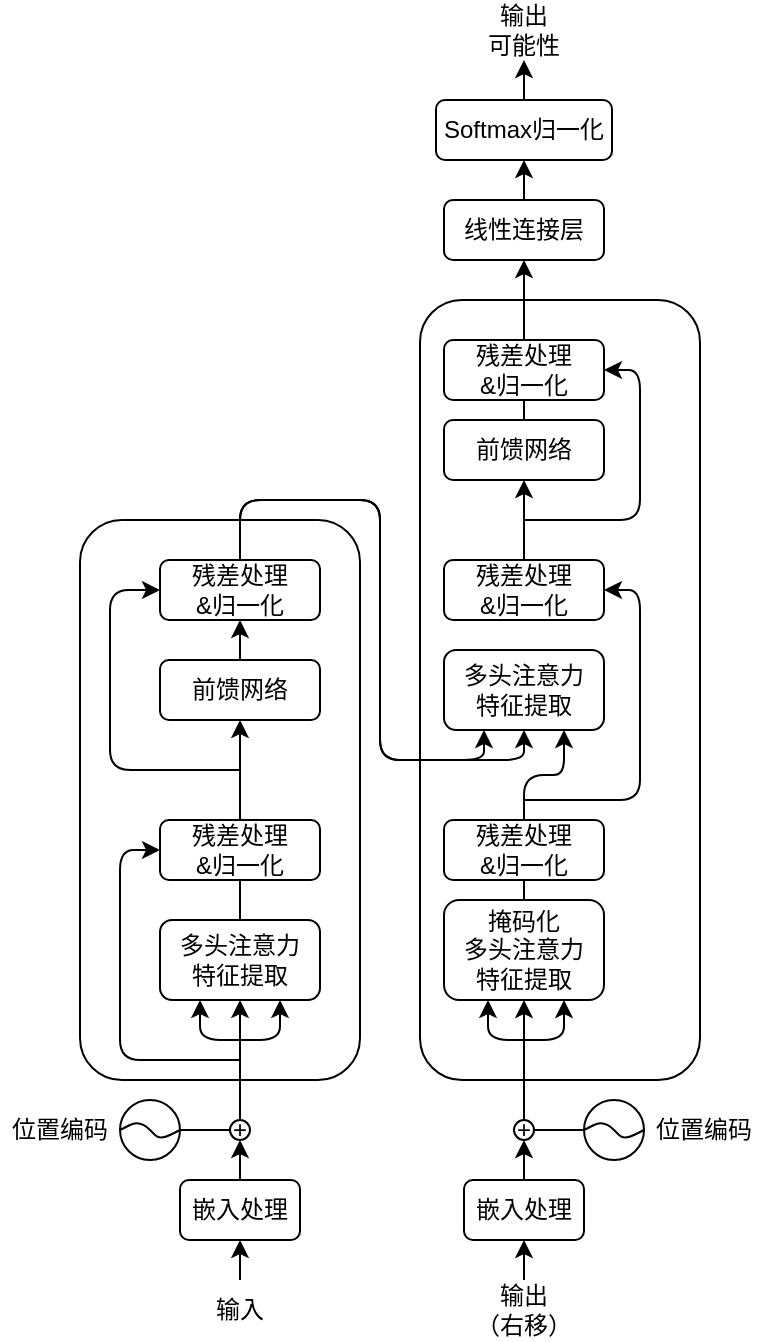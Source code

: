 <mxfile version="21.2.9" type="github">
  <diagram name="第 1 页" id="P4VHz6F8FDdTj_PXj5Aj">
    <mxGraphModel dx="709" dy="980" grid="1" gridSize="10" guides="1" tooltips="1" connect="1" arrows="1" fold="1" page="1" pageScale="1" pageWidth="583" pageHeight="827" math="0" shadow="0">
      <root>
        <mxCell id="0" />
        <mxCell id="1" parent="0" />
        <mxCell id="c3ZJOwvSEtLFaX0gyrFY-1" value="" style="rounded=1;whiteSpace=wrap;html=1;" vertex="1" parent="1">
          <mxGeometry x="138" y="300" width="140" height="280" as="geometry" />
        </mxCell>
        <mxCell id="c3ZJOwvSEtLFaX0gyrFY-24" style="edgeStyle=orthogonalEdgeStyle;rounded=0;orthogonalLoop=1;jettySize=auto;html=1;exitX=0.5;exitY=0;exitDx=0;exitDy=0;entryX=0.5;entryY=1;entryDx=0;entryDy=0;endArrow=none;endFill=0;" edge="1" parent="1" source="c3ZJOwvSEtLFaX0gyrFY-2" target="c3ZJOwvSEtLFaX0gyrFY-7">
          <mxGeometry relative="1" as="geometry" />
        </mxCell>
        <mxCell id="c3ZJOwvSEtLFaX0gyrFY-2" value="多头注意力&lt;br&gt;特征提取" style="rounded=1;whiteSpace=wrap;html=1;" vertex="1" parent="1">
          <mxGeometry x="178" y="500" width="80" height="40" as="geometry" />
        </mxCell>
        <mxCell id="c3ZJOwvSEtLFaX0gyrFY-8" style="edgeStyle=orthogonalEdgeStyle;rounded=0;orthogonalLoop=1;jettySize=auto;html=1;exitX=0.5;exitY=0;exitDx=0;exitDy=0;entryX=0.5;entryY=1;entryDx=0;entryDy=0;" edge="1" parent="1" source="c3ZJOwvSEtLFaX0gyrFY-3" target="c3ZJOwvSEtLFaX0gyrFY-2">
          <mxGeometry relative="1" as="geometry" />
        </mxCell>
        <mxCell id="c3ZJOwvSEtLFaX0gyrFY-3" value="+" style="ellipse;whiteSpace=wrap;html=1;" vertex="1" parent="1">
          <mxGeometry x="213" y="600" width="10" height="10" as="geometry" />
        </mxCell>
        <mxCell id="c3ZJOwvSEtLFaX0gyrFY-19" style="edgeStyle=orthogonalEdgeStyle;rounded=0;orthogonalLoop=1;jettySize=auto;html=1;exitX=0.5;exitY=0;exitDx=0;exitDy=0;entryX=0.5;entryY=1;entryDx=0;entryDy=0;" edge="1" parent="1" source="c3ZJOwvSEtLFaX0gyrFY-4" target="c3ZJOwvSEtLFaX0gyrFY-3">
          <mxGeometry relative="1" as="geometry" />
        </mxCell>
        <mxCell id="c3ZJOwvSEtLFaX0gyrFY-4" value="嵌入处理" style="rounded=1;whiteSpace=wrap;html=1;" vertex="1" parent="1">
          <mxGeometry x="188" y="630" width="60" height="30" as="geometry" />
        </mxCell>
        <mxCell id="c3ZJOwvSEtLFaX0gyrFY-21" style="edgeStyle=orthogonalEdgeStyle;rounded=0;orthogonalLoop=1;jettySize=auto;html=1;exitX=0.5;exitY=0;exitDx=0;exitDy=0;entryX=0.5;entryY=1;entryDx=0;entryDy=0;" edge="1" parent="1" source="c3ZJOwvSEtLFaX0gyrFY-7" target="c3ZJOwvSEtLFaX0gyrFY-9">
          <mxGeometry relative="1" as="geometry" />
        </mxCell>
        <mxCell id="c3ZJOwvSEtLFaX0gyrFY-7" value="残差处理&lt;br&gt;&amp;amp;归一化" style="rounded=1;whiteSpace=wrap;html=1;" vertex="1" parent="1">
          <mxGeometry x="178" y="450" width="80" height="30" as="geometry" />
        </mxCell>
        <mxCell id="c3ZJOwvSEtLFaX0gyrFY-23" style="edgeStyle=orthogonalEdgeStyle;rounded=0;orthogonalLoop=1;jettySize=auto;html=1;exitX=0.5;exitY=0;exitDx=0;exitDy=0;entryX=0.5;entryY=1;entryDx=0;entryDy=0;" edge="1" parent="1" source="c3ZJOwvSEtLFaX0gyrFY-9" target="c3ZJOwvSEtLFaX0gyrFY-22">
          <mxGeometry relative="1" as="geometry" />
        </mxCell>
        <mxCell id="c3ZJOwvSEtLFaX0gyrFY-9" value="前馈网络" style="rounded=1;whiteSpace=wrap;html=1;" vertex="1" parent="1">
          <mxGeometry x="178" y="370" width="80" height="30" as="geometry" />
        </mxCell>
        <mxCell id="c3ZJOwvSEtLFaX0gyrFY-10" value="" style="rounded=1;whiteSpace=wrap;html=1;" vertex="1" parent="1">
          <mxGeometry x="308" y="190" width="140" height="390" as="geometry" />
        </mxCell>
        <mxCell id="c3ZJOwvSEtLFaX0gyrFY-40" style="edgeStyle=orthogonalEdgeStyle;rounded=0;orthogonalLoop=1;jettySize=auto;html=1;exitX=0.5;exitY=0;exitDx=0;exitDy=0;entryX=0.5;entryY=1;entryDx=0;entryDy=0;endArrow=none;endFill=0;" edge="1" parent="1" source="c3ZJOwvSEtLFaX0gyrFY-11" target="c3ZJOwvSEtLFaX0gyrFY-15">
          <mxGeometry relative="1" as="geometry" />
        </mxCell>
        <mxCell id="c3ZJOwvSEtLFaX0gyrFY-11" value="掩码化&lt;br&gt;多头注意力&lt;br&gt;特征提取" style="rounded=1;whiteSpace=wrap;html=1;" vertex="1" parent="1">
          <mxGeometry x="320" y="490" width="80" height="50" as="geometry" />
        </mxCell>
        <mxCell id="c3ZJOwvSEtLFaX0gyrFY-12" style="edgeStyle=orthogonalEdgeStyle;rounded=0;orthogonalLoop=1;jettySize=auto;html=1;exitX=0.5;exitY=0;exitDx=0;exitDy=0;entryX=0.5;entryY=1;entryDx=0;entryDy=0;" edge="1" parent="1" source="c3ZJOwvSEtLFaX0gyrFY-13" target="c3ZJOwvSEtLFaX0gyrFY-11">
          <mxGeometry relative="1" as="geometry" />
        </mxCell>
        <mxCell id="c3ZJOwvSEtLFaX0gyrFY-52" style="edgeStyle=orthogonalEdgeStyle;rounded=0;orthogonalLoop=1;jettySize=auto;html=1;exitX=1;exitY=0.5;exitDx=0;exitDy=0;entryX=0;entryY=0.5;entryDx=0;entryDy=0;endArrow=none;endFill=0;" edge="1" parent="1" source="c3ZJOwvSEtLFaX0gyrFY-13" target="c3ZJOwvSEtLFaX0gyrFY-49">
          <mxGeometry relative="1" as="geometry" />
        </mxCell>
        <mxCell id="c3ZJOwvSEtLFaX0gyrFY-13" value="+" style="ellipse;whiteSpace=wrap;html=1;" vertex="1" parent="1">
          <mxGeometry x="355" y="600" width="10" height="10" as="geometry" />
        </mxCell>
        <mxCell id="c3ZJOwvSEtLFaX0gyrFY-27" style="edgeStyle=orthogonalEdgeStyle;rounded=0;orthogonalLoop=1;jettySize=auto;html=1;exitX=0.5;exitY=0;exitDx=0;exitDy=0;entryX=0.5;entryY=1;entryDx=0;entryDy=0;" edge="1" parent="1" source="c3ZJOwvSEtLFaX0gyrFY-14" target="c3ZJOwvSEtLFaX0gyrFY-13">
          <mxGeometry relative="1" as="geometry" />
        </mxCell>
        <mxCell id="c3ZJOwvSEtLFaX0gyrFY-14" value="嵌入处理" style="rounded=1;whiteSpace=wrap;html=1;" vertex="1" parent="1">
          <mxGeometry x="330" y="630" width="60" height="30" as="geometry" />
        </mxCell>
        <mxCell id="c3ZJOwvSEtLFaX0gyrFY-41" style="edgeStyle=orthogonalEdgeStyle;rounded=1;orthogonalLoop=1;jettySize=auto;html=1;exitX=0.5;exitY=0;exitDx=0;exitDy=0;entryX=0.75;entryY=1;entryDx=0;entryDy=0;" edge="1" parent="1" source="c3ZJOwvSEtLFaX0gyrFY-15" target="c3ZJOwvSEtLFaX0gyrFY-36">
          <mxGeometry relative="1" as="geometry" />
        </mxCell>
        <mxCell id="c3ZJOwvSEtLFaX0gyrFY-15" value="残差处理&lt;br&gt;&amp;amp;归一化" style="rounded=1;whiteSpace=wrap;html=1;" vertex="1" parent="1">
          <mxGeometry x="320" y="450" width="80" height="30" as="geometry" />
        </mxCell>
        <mxCell id="c3ZJOwvSEtLFaX0gyrFY-44" style="edgeStyle=orthogonalEdgeStyle;rounded=0;orthogonalLoop=1;jettySize=auto;html=1;exitX=0.5;exitY=0;exitDx=0;exitDy=0;entryX=0.5;entryY=1;entryDx=0;entryDy=0;endArrow=none;endFill=0;" edge="1" parent="1" source="c3ZJOwvSEtLFaX0gyrFY-16" target="c3ZJOwvSEtLFaX0gyrFY-33">
          <mxGeometry relative="1" as="geometry" />
        </mxCell>
        <mxCell id="c3ZJOwvSEtLFaX0gyrFY-16" value="前馈网络" style="rounded=1;whiteSpace=wrap;html=1;" vertex="1" parent="1">
          <mxGeometry x="320" y="250" width="80" height="30" as="geometry" />
        </mxCell>
        <mxCell id="c3ZJOwvSEtLFaX0gyrFY-17" value="" style="endArrow=classic;html=1;rounded=1;entryX=0.75;entryY=1;entryDx=0;entryDy=0;" edge="1" parent="1" target="c3ZJOwvSEtLFaX0gyrFY-2">
          <mxGeometry width="50" height="50" relative="1" as="geometry">
            <mxPoint x="218" y="560" as="sourcePoint" />
            <mxPoint x="268" y="540" as="targetPoint" />
            <Array as="points">
              <mxPoint x="238" y="560" />
            </Array>
          </mxGeometry>
        </mxCell>
        <mxCell id="c3ZJOwvSEtLFaX0gyrFY-18" value="" style="endArrow=classic;html=1;rounded=1;entryX=0.75;entryY=1;entryDx=0;entryDy=0;" edge="1" parent="1">
          <mxGeometry width="50" height="50" relative="1" as="geometry">
            <mxPoint x="218" y="560" as="sourcePoint" />
            <mxPoint x="198" y="540" as="targetPoint" />
            <Array as="points">
              <mxPoint x="198" y="560" />
            </Array>
          </mxGeometry>
        </mxCell>
        <mxCell id="c3ZJOwvSEtLFaX0gyrFY-22" value="残差处理&lt;br&gt;&amp;amp;归一化" style="rounded=1;whiteSpace=wrap;html=1;" vertex="1" parent="1">
          <mxGeometry x="178" y="320" width="80" height="30" as="geometry" />
        </mxCell>
        <mxCell id="c3ZJOwvSEtLFaX0gyrFY-25" value="" style="endArrow=classic;html=1;rounded=1;entryX=0;entryY=0.5;entryDx=0;entryDy=0;" edge="1" parent="1" target="c3ZJOwvSEtLFaX0gyrFY-7">
          <mxGeometry width="50" height="50" relative="1" as="geometry">
            <mxPoint x="218" y="570" as="sourcePoint" />
            <mxPoint x="198" y="510" as="targetPoint" />
            <Array as="points">
              <mxPoint x="158" y="570" />
              <mxPoint x="158" y="465" />
            </Array>
          </mxGeometry>
        </mxCell>
        <mxCell id="c3ZJOwvSEtLFaX0gyrFY-26" value="" style="endArrow=classic;html=1;rounded=1;entryX=0;entryY=0.5;entryDx=0;entryDy=0;" edge="1" parent="1" target="c3ZJOwvSEtLFaX0gyrFY-22">
          <mxGeometry width="50" height="50" relative="1" as="geometry">
            <mxPoint x="218" y="425" as="sourcePoint" />
            <mxPoint x="173" y="320" as="targetPoint" />
            <Array as="points">
              <mxPoint x="153" y="425" />
              <mxPoint x="153" y="335" />
            </Array>
          </mxGeometry>
        </mxCell>
        <mxCell id="c3ZJOwvSEtLFaX0gyrFY-28" value="" style="endArrow=none;html=1;rounded=0;exitX=1;exitY=0.5;exitDx=0;exitDy=0;entryX=0;entryY=0.5;entryDx=0;entryDy=0;" edge="1" parent="1" source="c3ZJOwvSEtLFaX0gyrFY-29" target="c3ZJOwvSEtLFaX0gyrFY-3">
          <mxGeometry width="50" height="50" relative="1" as="geometry">
            <mxPoint x="118" y="700" as="sourcePoint" />
            <mxPoint x="168" y="650" as="targetPoint" />
          </mxGeometry>
        </mxCell>
        <mxCell id="c3ZJOwvSEtLFaX0gyrFY-29" value="" style="ellipse;whiteSpace=wrap;html=1;aspect=fixed;" vertex="1" parent="1">
          <mxGeometry x="158" y="590" width="30" height="30" as="geometry" />
        </mxCell>
        <mxCell id="c3ZJOwvSEtLFaX0gyrFY-31" value="" style="endArrow=none;html=1;rounded=1;entryX=1;entryY=0.5;entryDx=0;entryDy=0;exitX=0;exitY=0.5;exitDx=0;exitDy=0;" edge="1" parent="1" source="c3ZJOwvSEtLFaX0gyrFY-29" target="c3ZJOwvSEtLFaX0gyrFY-29">
          <mxGeometry width="50" height="50" relative="1" as="geometry">
            <mxPoint x="158" y="610" as="sourcePoint" />
            <mxPoint x="208" y="560" as="targetPoint" />
            <Array as="points">
              <mxPoint x="168" y="600" />
              <mxPoint x="178" y="610" />
            </Array>
          </mxGeometry>
        </mxCell>
        <mxCell id="c3ZJOwvSEtLFaX0gyrFY-32" value="位置编码" style="text;html=1;strokeColor=none;fillColor=none;align=center;verticalAlign=middle;whiteSpace=wrap;rounded=0;" vertex="1" parent="1">
          <mxGeometry x="98" y="590" width="60" height="30" as="geometry" />
        </mxCell>
        <mxCell id="c3ZJOwvSEtLFaX0gyrFY-54" style="edgeStyle=orthogonalEdgeStyle;rounded=0;orthogonalLoop=1;jettySize=auto;html=1;exitX=0.5;exitY=0;exitDx=0;exitDy=0;entryX=0.5;entryY=1;entryDx=0;entryDy=0;" edge="1" parent="1" source="c3ZJOwvSEtLFaX0gyrFY-33" target="c3ZJOwvSEtLFaX0gyrFY-47">
          <mxGeometry relative="1" as="geometry" />
        </mxCell>
        <mxCell id="c3ZJOwvSEtLFaX0gyrFY-33" value="残差处理&lt;br&gt;&amp;amp;归一化" style="rounded=1;whiteSpace=wrap;html=1;" vertex="1" parent="1">
          <mxGeometry x="320" y="210" width="80" height="30" as="geometry" />
        </mxCell>
        <mxCell id="c3ZJOwvSEtLFaX0gyrFY-34" value="" style="endArrow=classic;html=1;rounded=1;entryX=0.75;entryY=1;entryDx=0;entryDy=0;" edge="1" parent="1">
          <mxGeometry width="50" height="50" relative="1" as="geometry">
            <mxPoint x="360" y="560" as="sourcePoint" />
            <mxPoint x="380" y="540" as="targetPoint" />
            <Array as="points">
              <mxPoint x="380" y="560" />
            </Array>
          </mxGeometry>
        </mxCell>
        <mxCell id="c3ZJOwvSEtLFaX0gyrFY-35" value="" style="endArrow=classic;html=1;rounded=1;entryX=0.75;entryY=1;entryDx=0;entryDy=0;" edge="1" parent="1">
          <mxGeometry width="50" height="50" relative="1" as="geometry">
            <mxPoint x="365" y="560" as="sourcePoint" />
            <mxPoint x="342" y="540" as="targetPoint" />
            <Array as="points">
              <mxPoint x="342" y="560" />
            </Array>
          </mxGeometry>
        </mxCell>
        <mxCell id="c3ZJOwvSEtLFaX0gyrFY-36" value="多头注意力&lt;br&gt;特征提取" style="rounded=1;whiteSpace=wrap;html=1;" vertex="1" parent="1">
          <mxGeometry x="320" y="365" width="80" height="40" as="geometry" />
        </mxCell>
        <mxCell id="c3ZJOwvSEtLFaX0gyrFY-43" style="edgeStyle=orthogonalEdgeStyle;rounded=0;orthogonalLoop=1;jettySize=auto;html=1;exitX=0.5;exitY=0;exitDx=0;exitDy=0;entryX=0.5;entryY=1;entryDx=0;entryDy=0;" edge="1" parent="1" source="c3ZJOwvSEtLFaX0gyrFY-37" target="c3ZJOwvSEtLFaX0gyrFY-16">
          <mxGeometry relative="1" as="geometry" />
        </mxCell>
        <mxCell id="c3ZJOwvSEtLFaX0gyrFY-37" value="残差处理&lt;br&gt;&amp;amp;归一化" style="rounded=1;whiteSpace=wrap;html=1;" vertex="1" parent="1">
          <mxGeometry x="320" y="320" width="80" height="30" as="geometry" />
        </mxCell>
        <mxCell id="c3ZJOwvSEtLFaX0gyrFY-38" value="" style="endArrow=classic;html=1;rounded=1;exitX=0.5;exitY=0;exitDx=0;exitDy=0;entryX=0.5;entryY=1;entryDx=0;entryDy=0;" edge="1" parent="1" source="c3ZJOwvSEtLFaX0gyrFY-22" target="c3ZJOwvSEtLFaX0gyrFY-36">
          <mxGeometry width="50" height="50" relative="1" as="geometry">
            <mxPoint x="238" y="290" as="sourcePoint" />
            <mxPoint x="288" y="240" as="targetPoint" />
            <Array as="points">
              <mxPoint x="218" y="290" />
              <mxPoint x="288" y="290" />
              <mxPoint x="288" y="420" />
              <mxPoint x="360" y="420" />
            </Array>
          </mxGeometry>
        </mxCell>
        <mxCell id="c3ZJOwvSEtLFaX0gyrFY-39" value="" style="endArrow=classic;html=1;rounded=1;exitX=0.5;exitY=0;exitDx=0;exitDy=0;entryX=0.25;entryY=1;entryDx=0;entryDy=0;" edge="1" parent="1" source="c3ZJOwvSEtLFaX0gyrFY-22" target="c3ZJOwvSEtLFaX0gyrFY-36">
          <mxGeometry width="50" height="50" relative="1" as="geometry">
            <mxPoint x="228" y="330" as="sourcePoint" />
            <mxPoint x="370" y="415" as="targetPoint" />
            <Array as="points">
              <mxPoint x="218" y="290" />
              <mxPoint x="288" y="290" />
              <mxPoint x="288" y="420" />
              <mxPoint x="340" y="420" />
            </Array>
          </mxGeometry>
        </mxCell>
        <mxCell id="c3ZJOwvSEtLFaX0gyrFY-42" value="" style="endArrow=classic;html=1;rounded=1;entryX=1;entryY=0.5;entryDx=0;entryDy=0;" edge="1" parent="1" target="c3ZJOwvSEtLFaX0gyrFY-37">
          <mxGeometry width="50" height="50" relative="1" as="geometry">
            <mxPoint x="360" y="440" as="sourcePoint" />
            <mxPoint x="448" y="390" as="targetPoint" />
            <Array as="points">
              <mxPoint x="418" y="440" />
              <mxPoint x="418" y="335" />
            </Array>
          </mxGeometry>
        </mxCell>
        <mxCell id="c3ZJOwvSEtLFaX0gyrFY-46" value="" style="endArrow=classic;html=1;rounded=1;entryX=1;entryY=0.5;entryDx=0;entryDy=0;" edge="1" parent="1" target="c3ZJOwvSEtLFaX0gyrFY-33">
          <mxGeometry width="50" height="50" relative="1" as="geometry">
            <mxPoint x="360" y="300" as="sourcePoint" />
            <mxPoint x="438" y="250" as="targetPoint" />
            <Array as="points">
              <mxPoint x="418" y="300" />
              <mxPoint x="418" y="225" />
            </Array>
          </mxGeometry>
        </mxCell>
        <mxCell id="c3ZJOwvSEtLFaX0gyrFY-55" style="edgeStyle=orthogonalEdgeStyle;rounded=0;orthogonalLoop=1;jettySize=auto;html=1;exitX=0.5;exitY=0;exitDx=0;exitDy=0;entryX=0.5;entryY=1;entryDx=0;entryDy=0;" edge="1" parent="1" source="c3ZJOwvSEtLFaX0gyrFY-47" target="c3ZJOwvSEtLFaX0gyrFY-48">
          <mxGeometry relative="1" as="geometry">
            <mxPoint x="359.953" y="140" as="targetPoint" />
          </mxGeometry>
        </mxCell>
        <mxCell id="c3ZJOwvSEtLFaX0gyrFY-47" value="线性连接层" style="rounded=1;whiteSpace=wrap;html=1;" vertex="1" parent="1">
          <mxGeometry x="320" y="140" width="80" height="30" as="geometry" />
        </mxCell>
        <mxCell id="c3ZJOwvSEtLFaX0gyrFY-63" style="edgeStyle=orthogonalEdgeStyle;rounded=0;orthogonalLoop=1;jettySize=auto;html=1;exitX=0.5;exitY=0;exitDx=0;exitDy=0;entryX=0.5;entryY=1;entryDx=0;entryDy=0;" edge="1" parent="1" source="c3ZJOwvSEtLFaX0gyrFY-48" target="c3ZJOwvSEtLFaX0gyrFY-62">
          <mxGeometry relative="1" as="geometry" />
        </mxCell>
        <mxCell id="c3ZJOwvSEtLFaX0gyrFY-48" value="Softmax归一化" style="rounded=1;whiteSpace=wrap;html=1;" vertex="1" parent="1">
          <mxGeometry x="316" y="90" width="88" height="30" as="geometry" />
        </mxCell>
        <mxCell id="c3ZJOwvSEtLFaX0gyrFY-49" value="" style="ellipse;whiteSpace=wrap;html=1;aspect=fixed;" vertex="1" parent="1">
          <mxGeometry x="390" y="590" width="30" height="30" as="geometry" />
        </mxCell>
        <mxCell id="c3ZJOwvSEtLFaX0gyrFY-51" value="" style="endArrow=none;html=1;rounded=1;entryX=1;entryY=0.5;entryDx=0;entryDy=0;exitX=0;exitY=0.5;exitDx=0;exitDy=0;" edge="1" parent="1">
          <mxGeometry width="50" height="50" relative="1" as="geometry">
            <mxPoint x="390" y="605" as="sourcePoint" />
            <mxPoint x="420" y="605" as="targetPoint" />
            <Array as="points">
              <mxPoint x="400" y="600" />
              <mxPoint x="410" y="610" />
            </Array>
          </mxGeometry>
        </mxCell>
        <mxCell id="c3ZJOwvSEtLFaX0gyrFY-53" value="位置编码" style="text;html=1;strokeColor=none;fillColor=none;align=center;verticalAlign=middle;whiteSpace=wrap;rounded=0;" vertex="1" parent="1">
          <mxGeometry x="420" y="590" width="60" height="30" as="geometry" />
        </mxCell>
        <mxCell id="c3ZJOwvSEtLFaX0gyrFY-59" style="edgeStyle=orthogonalEdgeStyle;rounded=0;orthogonalLoop=1;jettySize=auto;html=1;exitX=0.5;exitY=0;exitDx=0;exitDy=0;entryX=0.5;entryY=1;entryDx=0;entryDy=0;" edge="1" parent="1" source="c3ZJOwvSEtLFaX0gyrFY-57" target="c3ZJOwvSEtLFaX0gyrFY-4">
          <mxGeometry relative="1" as="geometry" />
        </mxCell>
        <mxCell id="c3ZJOwvSEtLFaX0gyrFY-57" value="输入" style="text;html=1;strokeColor=none;fillColor=none;align=center;verticalAlign=middle;whiteSpace=wrap;rounded=0;" vertex="1" parent="1">
          <mxGeometry x="188" y="680" width="60" height="30" as="geometry" />
        </mxCell>
        <mxCell id="c3ZJOwvSEtLFaX0gyrFY-61" style="edgeStyle=orthogonalEdgeStyle;rounded=0;orthogonalLoop=1;jettySize=auto;html=1;exitX=0.5;exitY=0;exitDx=0;exitDy=0;entryX=0.5;entryY=1;entryDx=0;entryDy=0;" edge="1" parent="1" source="c3ZJOwvSEtLFaX0gyrFY-60" target="c3ZJOwvSEtLFaX0gyrFY-14">
          <mxGeometry relative="1" as="geometry" />
        </mxCell>
        <mxCell id="c3ZJOwvSEtLFaX0gyrFY-60" value="输出&lt;br&gt;（右移）" style="text;html=1;strokeColor=none;fillColor=none;align=center;verticalAlign=middle;whiteSpace=wrap;rounded=0;" vertex="1" parent="1">
          <mxGeometry x="330" y="680" width="60" height="30" as="geometry" />
        </mxCell>
        <mxCell id="c3ZJOwvSEtLFaX0gyrFY-62" value="输出&lt;br&gt;可能性" style="text;html=1;strokeColor=none;fillColor=none;align=center;verticalAlign=middle;whiteSpace=wrap;rounded=0;" vertex="1" parent="1">
          <mxGeometry x="330" y="40" width="60" height="30" as="geometry" />
        </mxCell>
      </root>
    </mxGraphModel>
  </diagram>
</mxfile>
